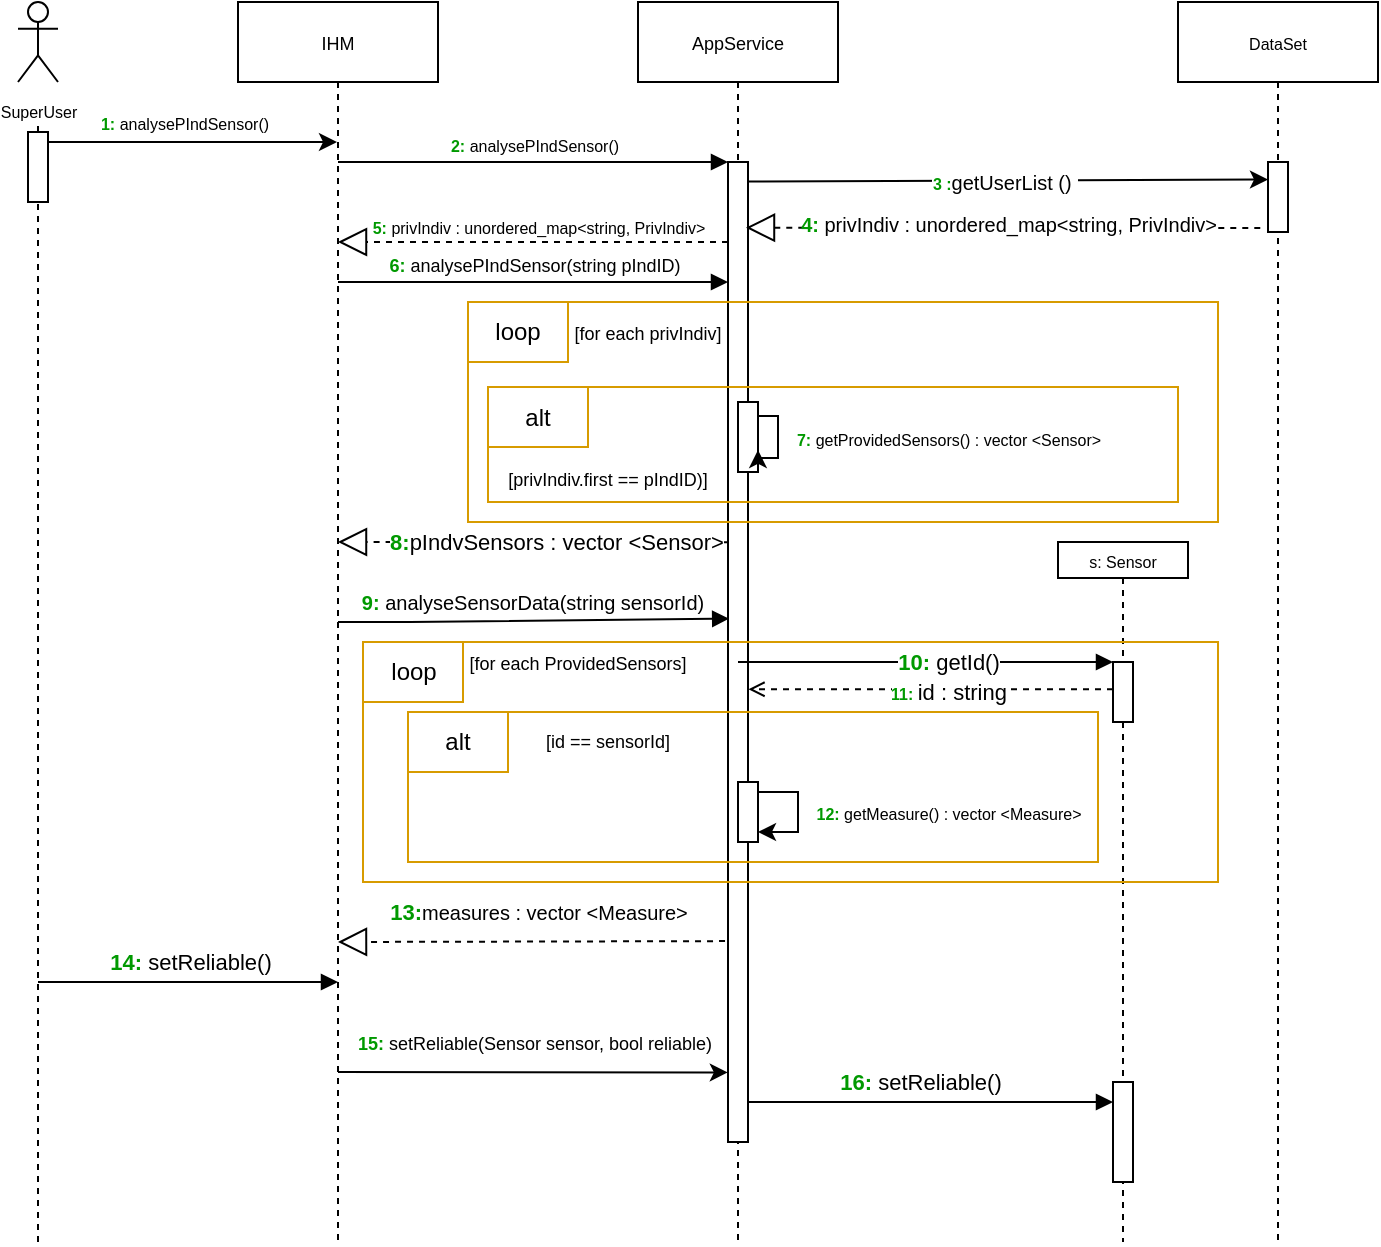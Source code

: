 <mxfile version="21.3.6" type="github">
  <diagram name="Page-1" id="U1p5k2ou6aDQazZYMd7k">
    <mxGraphModel dx="1072" dy="602" grid="1" gridSize="10" guides="1" tooltips="1" connect="1" arrows="1" fold="1" page="1" pageScale="1" pageWidth="1169" pageHeight="827" math="0" shadow="0">
      <root>
        <mxCell id="0" />
        <mxCell id="1" parent="0" />
        <mxCell id="GppKYo8j6UHfjYzBci3K-132" value="&lt;font style=&quot;font-size: 9px;&quot;&gt;AppService&lt;/font&gt;" style="shape=umlLifeline;perimeter=lifelinePerimeter;whiteSpace=wrap;html=1;container=0;dropTarget=0;collapsible=0;recursiveResize=0;outlineConnect=0;portConstraint=eastwest;newEdgeStyle={&quot;edgeStyle&quot;:&quot;elbowEdgeStyle&quot;,&quot;elbow&quot;:&quot;vertical&quot;,&quot;curved&quot;:0,&quot;rounded&quot;:0};" parent="1" vertex="1">
          <mxGeometry x="390" y="60" width="100" height="620" as="geometry" />
        </mxCell>
        <mxCell id="GppKYo8j6UHfjYzBci3K-133" value="&lt;font style=&quot;font-size: 8px;&quot;&gt;&lt;b&gt;&lt;font color=&quot;#009900&quot;&gt;2:&lt;/font&gt; &lt;/b&gt;analysePIndSensor()&lt;/font&gt;" style="html=1;verticalAlign=bottom;endArrow=block;edgeStyle=elbowEdgeStyle;elbow=vertical;curved=0;rounded=0;" parent="1" source="t2bb7w7B9sQ-DITIagqw-6" edge="1">
          <mxGeometry x="0.001" relative="1" as="geometry">
            <mxPoint x="260" y="140" as="sourcePoint" />
            <Array as="points">
              <mxPoint x="350" y="140" />
            </Array>
            <mxPoint x="435" y="140" as="targetPoint" />
            <mxPoint as="offset" />
          </mxGeometry>
        </mxCell>
        <mxCell id="GppKYo8j6UHfjYzBci3K-134" value="&lt;font style=&quot;font-size: 8px;&quot;&gt;DataSet&lt;br&gt;&lt;/font&gt;" style="shape=umlLifeline;perimeter=lifelinePerimeter;whiteSpace=wrap;html=1;container=0;dropTarget=0;collapsible=0;recursiveResize=0;outlineConnect=0;portConstraint=eastwest;newEdgeStyle={&quot;edgeStyle&quot;:&quot;elbowEdgeStyle&quot;,&quot;elbow&quot;:&quot;vertical&quot;,&quot;curved&quot;:0,&quot;rounded&quot;:0};" parent="1" vertex="1">
          <mxGeometry x="660" y="60" width="100" height="620" as="geometry" />
        </mxCell>
        <mxCell id="GppKYo8j6UHfjYzBci3K-178" value="" style="rounded=0;whiteSpace=wrap;html=1;" parent="1" vertex="1">
          <mxGeometry x="435" y="140" width="10" height="490" as="geometry" />
        </mxCell>
        <mxCell id="t2bb7w7B9sQ-DITIagqw-1" value="&lt;font style=&quot;font-size: 8px;&quot;&gt;SuperUser&lt;/font&gt;" style="shape=umlActor;verticalLabelPosition=bottom;verticalAlign=top;html=1;outlineConnect=0;" parent="1" vertex="1">
          <mxGeometry x="80" y="60" width="20" height="40" as="geometry" />
        </mxCell>
        <mxCell id="t2bb7w7B9sQ-DITIagqw-2" value="" style="endArrow=none;dashed=1;html=1;rounded=0;" parent="1" source="t2bb7w7B9sQ-DITIagqw-4" edge="1">
          <mxGeometry width="50" height="50" relative="1" as="geometry">
            <mxPoint x="90" y="390" as="sourcePoint" />
            <mxPoint x="90" y="120" as="targetPoint" />
          </mxGeometry>
        </mxCell>
        <mxCell id="t2bb7w7B9sQ-DITIagqw-3" value="" style="endArrow=none;dashed=1;html=1;rounded=0;" parent="1" target="t2bb7w7B9sQ-DITIagqw-4" edge="1">
          <mxGeometry width="50" height="50" relative="1" as="geometry">
            <mxPoint x="90" y="680" as="sourcePoint" />
            <mxPoint x="89.6" y="137" as="targetPoint" />
          </mxGeometry>
        </mxCell>
        <mxCell id="t2bb7w7B9sQ-DITIagqw-4" value="" style="rounded=0;whiteSpace=wrap;html=1;" parent="1" vertex="1">
          <mxGeometry x="85" y="125" width="10" height="35" as="geometry" />
        </mxCell>
        <mxCell id="t2bb7w7B9sQ-DITIagqw-6" value="&lt;font style=&quot;font-size: 9px;&quot;&gt;IHM&lt;/font&gt;" style="shape=umlLifeline;perimeter=lifelinePerimeter;whiteSpace=wrap;html=1;container=0;dropTarget=0;collapsible=0;recursiveResize=0;outlineConnect=0;portConstraint=eastwest;newEdgeStyle={&quot;edgeStyle&quot;:&quot;elbowEdgeStyle&quot;,&quot;elbow&quot;:&quot;vertical&quot;,&quot;curved&quot;:0,&quot;rounded&quot;:0};" parent="1" vertex="1">
          <mxGeometry x="190" y="60" width="100" height="620" as="geometry" />
        </mxCell>
        <mxCell id="t2bb7w7B9sQ-DITIagqw-11" value="" style="endArrow=classic;html=1;rounded=0;" parent="1" target="t2bb7w7B9sQ-DITIagqw-6" edge="1">
          <mxGeometry width="50" height="50" relative="1" as="geometry">
            <mxPoint x="95" y="130" as="sourcePoint" />
            <mxPoint x="145" y="80" as="targetPoint" />
          </mxGeometry>
        </mxCell>
        <mxCell id="t2bb7w7B9sQ-DITIagqw-13" value="&lt;font style=&quot;font-size: 8px;&quot;&gt;&lt;b style=&quot;border-color: var(--border-color);&quot;&gt;&lt;font style=&quot;border-color: var(--border-color);&quot; color=&quot;#009900&quot;&gt;1:&amp;nbsp;&lt;/font&gt;&lt;/b&gt;analysePIndSensor()&lt;/font&gt;" style="edgeLabel;html=1;align=center;verticalAlign=middle;resizable=0;points=[];" parent="t2bb7w7B9sQ-DITIagqw-11" vertex="1" connectable="0">
          <mxGeometry x="-0.225" y="2" relative="1" as="geometry">
            <mxPoint x="12" y="-8" as="offset" />
          </mxGeometry>
        </mxCell>
        <mxCell id="htGnmACfLVr-9joNBe-F-8" value="" style="whiteSpace=wrap;html=1;" parent="1" vertex="1">
          <mxGeometry x="440" y="260" width="10" height="35" as="geometry" />
        </mxCell>
        <mxCell id="htGnmACfLVr-9joNBe-F-9" value="&lt;font style=&quot;font-size: 8px;&quot;&gt;&lt;b style=&quot;border-color: var(--border-color);&quot;&gt;&lt;font style=&quot;border-color: var(--border-color);&quot; color=&quot;#009900&quot;&gt;7:&lt;/font&gt;&amp;nbsp;&lt;/b&gt;getProvidedSensors() : vector &amp;lt;Sensor&amp;gt;&lt;/font&gt;" style="text;html=1;align=center;verticalAlign=middle;resizable=0;points=[];autosize=1;strokeColor=none;fillColor=none;" parent="1" vertex="1">
          <mxGeometry x="455" y="262.5" width="180" height="30" as="geometry" />
        </mxCell>
        <mxCell id="htGnmACfLVr-9joNBe-F-10" style="edgeStyle=orthogonalEdgeStyle;rounded=0;orthogonalLoop=1;jettySize=auto;html=1;exitX=1;exitY=0.25;exitDx=0;exitDy=0;" parent="1" edge="1">
          <mxGeometry relative="1" as="geometry">
            <mxPoint x="450" y="266.99" as="sourcePoint" />
            <mxPoint x="450" y="283.99" as="targetPoint" />
            <Array as="points">
              <mxPoint x="450" y="267.99" />
              <mxPoint x="460" y="267.99" />
              <mxPoint x="460" y="287.99" />
              <mxPoint x="450" y="287.99" />
            </Array>
          </mxGeometry>
        </mxCell>
        <mxCell id="htGnmACfLVr-9joNBe-F-13" value="" style="endArrow=block;html=1;rounded=0;endFill=1;" parent="1" target="htGnmACfLVr-9joNBe-F-15" edge="1" source="GppKYo8j6UHfjYzBci3K-132">
          <mxGeometry width="50" height="50" relative="1" as="geometry">
            <mxPoint x="440" y="439" as="sourcePoint" />
            <mxPoint x="610" y="439" as="targetPoint" />
            <Array as="points">
              <mxPoint x="450" y="390" />
            </Array>
          </mxGeometry>
        </mxCell>
        <mxCell id="htGnmACfLVr-9joNBe-F-14" value="&lt;b style=&quot;border-color: var(--border-color); caret-color: rgb(0, 153, 0); color: rgb(0, 153, 0);&quot;&gt;10:&amp;nbsp;&lt;/b&gt;getId()" style="edgeLabel;html=1;align=center;verticalAlign=middle;resizable=0;points=[];" parent="htGnmACfLVr-9joNBe-F-13" vertex="1" connectable="0">
          <mxGeometry x="-0.412" y="2" relative="1" as="geometry">
            <mxPoint x="50" y="2" as="offset" />
          </mxGeometry>
        </mxCell>
        <mxCell id="htGnmACfLVr-9joNBe-F-16" value="" style="endArrow=open;html=1;rounded=0;endFill=0;dashed=1;entryX=1.024;entryY=0.538;entryDx=0;entryDy=0;entryPerimeter=0;" parent="1" source="htGnmACfLVr-9joNBe-F-15" edge="1" target="GppKYo8j6UHfjYzBci3K-178">
          <mxGeometry width="50" height="50" relative="1" as="geometry">
            <mxPoint x="620" y="459" as="sourcePoint" />
            <mxPoint x="440" y="470.45" as="targetPoint" />
            <Array as="points" />
          </mxGeometry>
        </mxCell>
        <mxCell id="htGnmACfLVr-9joNBe-F-17" value="&lt;b style=&quot;font-size: 8px;&quot;&gt;&lt;font color=&quot;#009900&quot;&gt;11:&amp;nbsp;&lt;/font&gt;&lt;/b&gt;id : string" style="edgeLabel;html=1;align=center;verticalAlign=middle;resizable=0;points=[];" parent="htGnmACfLVr-9joNBe-F-16" vertex="1" connectable="0">
          <mxGeometry x="0.279" y="1" relative="1" as="geometry">
            <mxPoint x="34" as="offset" />
          </mxGeometry>
        </mxCell>
        <mxCell id="htGnmACfLVr-9joNBe-F-21" value="" style="endArrow=classic;html=1;rounded=0;exitX=0.957;exitY=0.02;exitDx=0;exitDy=0;exitPerimeter=0;entryX=0;entryY=0.25;entryDx=0;entryDy=0;" parent="1" source="GppKYo8j6UHfjYzBci3K-178" target="htGnmACfLVr-9joNBe-F-22" edge="1">
          <mxGeometry width="50" height="50" relative="1" as="geometry">
            <mxPoint x="510" y="260" as="sourcePoint" />
            <mxPoint x="600" y="160" as="targetPoint" />
            <Array as="points" />
          </mxGeometry>
        </mxCell>
        <mxCell id="htGnmACfLVr-9joNBe-F-23" value="&lt;font style=&quot;font-size: 10px;&quot;&gt;&lt;b style=&quot;font-size: 8px;&quot;&gt;&lt;font color=&quot;#009900&quot;&gt;3 :&lt;/font&gt;&lt;/b&gt;getUserList ()&amp;nbsp;&lt;/font&gt;" style="edgeLabel;html=1;align=center;verticalAlign=middle;resizable=0;points=[];" parent="htGnmACfLVr-9joNBe-F-21" vertex="1" connectable="0">
          <mxGeometry x="-0.173" y="-1" relative="1" as="geometry">
            <mxPoint x="21" y="-1" as="offset" />
          </mxGeometry>
        </mxCell>
        <mxCell id="htGnmACfLVr-9joNBe-F-22" value="" style="whiteSpace=wrap;html=1;" parent="1" vertex="1">
          <mxGeometry x="705" y="140" width="10" height="35" as="geometry" />
        </mxCell>
        <mxCell id="htGnmACfLVr-9joNBe-F-27" value="loop" style="rounded=0;whiteSpace=wrap;html=1;fillColor=none;strokeColor=#d79b00;" parent="1" vertex="1">
          <mxGeometry x="305" y="210" width="50" height="30" as="geometry" />
        </mxCell>
        <mxCell id="htGnmACfLVr-9joNBe-F-30" value="alt" style="rounded=0;whiteSpace=wrap;html=1;fillColor=none;strokeColor=#d79b00;" parent="1" vertex="1">
          <mxGeometry x="315" y="252.5" width="50" height="30" as="geometry" />
        </mxCell>
        <mxCell id="htGnmACfLVr-9joNBe-F-31" value="&lt;font style=&quot;font-size: 9px;&quot;&gt;[privIndiv.first == pIndID)]&lt;/font&gt;" style="text;html=1;strokeColor=none;fillColor=none;align=center;verticalAlign=middle;whiteSpace=wrap;rounded=0;labelBackgroundColor=default;" parent="1" vertex="1">
          <mxGeometry x="300" y="282.5" width="150" height="30" as="geometry" />
        </mxCell>
        <mxCell id="htGnmACfLVr-9joNBe-F-32" value="&lt;font style=&quot;font-size: 9px;&quot;&gt;[for each privIndiv]&lt;/font&gt;" style="text;html=1;strokeColor=none;fillColor=none;align=center;verticalAlign=middle;whiteSpace=wrap;rounded=0;labelBackgroundColor=default;" parent="1" vertex="1">
          <mxGeometry x="320" y="210" width="150" height="30" as="geometry" />
        </mxCell>
        <mxCell id="htGnmACfLVr-9joNBe-F-33" value="" style="rounded=0;whiteSpace=wrap;html=1;fillColor=none;strokeColor=#d79b00;" parent="1" vertex="1">
          <mxGeometry x="315" y="252.5" width="345" height="57.5" as="geometry" />
        </mxCell>
        <mxCell id="htGnmACfLVr-9joNBe-F-34" value="alt" style="rounded=0;whiteSpace=wrap;html=1;fillColor=none;strokeColor=#d79b00;" parent="1" vertex="1">
          <mxGeometry x="275" y="415" width="50" height="30" as="geometry" />
        </mxCell>
        <mxCell id="htGnmACfLVr-9joNBe-F-36" value="" style="rounded=0;whiteSpace=wrap;html=1;fillColor=none;strokeColor=#d79b00;" parent="1" vertex="1">
          <mxGeometry x="305" y="210" width="375" height="110" as="geometry" />
        </mxCell>
        <mxCell id="htGnmACfLVr-9joNBe-F-40" value="&lt;font style=&quot;font-size: 9px;&quot;&gt;[id == sensorId]&lt;/font&gt;" style="text;html=1;strokeColor=none;fillColor=none;align=center;verticalAlign=middle;whiteSpace=wrap;rounded=0;labelBackgroundColor=default;" parent="1" vertex="1">
          <mxGeometry x="300" y="413.5" width="150" height="30" as="geometry" />
        </mxCell>
        <mxCell id="htGnmACfLVr-9joNBe-F-42" value="" style="endArrow=block;html=1;rounded=0;endFill=1;" parent="1" edge="1" target="htGnmACfLVr-9joNBe-F-41">
          <mxGeometry width="50" height="50" relative="1" as="geometry">
            <mxPoint x="445" y="610" as="sourcePoint" />
            <mxPoint x="632.5" y="610" as="targetPoint" />
            <Array as="points">
              <mxPoint x="485" y="610" />
            </Array>
          </mxGeometry>
        </mxCell>
        <mxCell id="htGnmACfLVr-9joNBe-F-43" value="&lt;b style=&quot;border-color: var(--border-color); caret-color: rgb(0, 153, 0); color: rgb(0, 153, 0);&quot;&gt;16:&amp;nbsp;&lt;/b&gt;setReliable()" style="edgeLabel;html=1;align=center;verticalAlign=middle;resizable=0;points=[];" parent="htGnmACfLVr-9joNBe-F-42" vertex="1" connectable="0">
          <mxGeometry x="-0.412" y="2" relative="1" as="geometry">
            <mxPoint x="32" y="-8" as="offset" />
          </mxGeometry>
        </mxCell>
        <mxCell id="htGnmACfLVr-9joNBe-F-51" value="&lt;font style=&quot;font-size: 8px;&quot;&gt;s: Sensor&lt;br&gt;&lt;/font&gt;" style="shape=umlLifeline;perimeter=lifelinePerimeter;whiteSpace=wrap;html=1;container=0;dropTarget=0;collapsible=0;recursiveResize=0;outlineConnect=0;portConstraint=eastwest;newEdgeStyle={&quot;edgeStyle&quot;:&quot;elbowEdgeStyle&quot;,&quot;elbow&quot;:&quot;vertical&quot;,&quot;curved&quot;:0,&quot;rounded&quot;:0};size=18;" parent="1" vertex="1">
          <mxGeometry x="600" y="330" width="65" height="350" as="geometry" />
        </mxCell>
        <mxCell id="htGnmACfLVr-9joNBe-F-15" value="" style="html=1;points=[];perimeter=orthogonalPerimeter;outlineConnect=0;targetShapes=umlLifeline;portConstraint=eastwest;newEdgeStyle={&quot;edgeStyle&quot;:&quot;elbowEdgeStyle&quot;,&quot;elbow&quot;:&quot;vertical&quot;,&quot;curved&quot;:0,&quot;rounded&quot;:0};" parent="htGnmACfLVr-9joNBe-F-51" vertex="1">
          <mxGeometry x="27.5" y="60" width="10" height="30" as="geometry" />
        </mxCell>
        <mxCell id="htGnmACfLVr-9joNBe-F-41" value="" style="html=1;points=[];perimeter=orthogonalPerimeter;outlineConnect=0;targetShapes=umlLifeline;portConstraint=eastwest;newEdgeStyle={&quot;edgeStyle&quot;:&quot;elbowEdgeStyle&quot;,&quot;elbow&quot;:&quot;vertical&quot;,&quot;curved&quot;:0,&quot;rounded&quot;:0};" parent="htGnmACfLVr-9joNBe-F-51" vertex="1">
          <mxGeometry x="27.5" y="270" width="10" height="50" as="geometry" />
        </mxCell>
        <mxCell id="htGnmACfLVr-9joNBe-F-54" value="" style="rounded=0;whiteSpace=wrap;html=1;fillColor=none;strokeColor=#d79b00;" parent="1" vertex="1">
          <mxGeometry x="275" y="415" width="345" height="75" as="geometry" />
        </mxCell>
        <mxCell id="htGnmACfLVr-9joNBe-F-69" value="" style="endArrow=block;html=1;rounded=0;endFill=1;" parent="1" edge="1">
          <mxGeometry width="50" height="50" relative="1" as="geometry">
            <mxPoint x="90" y="550" as="sourcePoint" />
            <mxPoint x="240" y="550" as="targetPoint" />
            <Array as="points">
              <mxPoint x="130" y="550" />
            </Array>
          </mxGeometry>
        </mxCell>
        <mxCell id="htGnmACfLVr-9joNBe-F-70" value="&lt;b style=&quot;border-color: var(--border-color); caret-color: rgb(0, 153, 0); color: rgb(0, 153, 0);&quot;&gt;14:&amp;nbsp;&lt;/b&gt;setReliable()" style="edgeLabel;html=1;align=center;verticalAlign=middle;resizable=0;points=[];" parent="htGnmACfLVr-9joNBe-F-69" vertex="1" connectable="0">
          <mxGeometry x="-0.412" y="2" relative="1" as="geometry">
            <mxPoint x="32" y="-8" as="offset" />
          </mxGeometry>
        </mxCell>
        <mxCell id="2kMjdmO5oXBdjFKnev4r-8" value="" style="endArrow=block;dashed=1;endFill=0;endSize=12;html=1;rounded=0;exitX=-0.02;exitY=0.388;exitDx=0;exitDy=0;exitPerimeter=0;" edge="1" parent="1" source="GppKYo8j6UHfjYzBci3K-178" target="t2bb7w7B9sQ-DITIagqw-6">
          <mxGeometry width="160" relative="1" as="geometry">
            <mxPoint x="430" y="330" as="sourcePoint" />
            <mxPoint x="520" y="370" as="targetPoint" />
            <Array as="points">
              <mxPoint x="290" y="330" />
            </Array>
          </mxGeometry>
        </mxCell>
        <mxCell id="2kMjdmO5oXBdjFKnev4r-9" value="&lt;b style=&quot;border-color: var(--border-color); caret-color: rgb(0, 153, 0); color: rgb(0, 153, 0);&quot;&gt;8:&lt;/b&gt;pIndvSensors : vector &amp;lt;Sensor&amp;gt;" style="edgeLabel;html=1;align=center;verticalAlign=middle;resizable=0;points=[];" vertex="1" connectable="0" parent="2kMjdmO5oXBdjFKnev4r-8">
          <mxGeometry x="0.285" y="-2" relative="1" as="geometry">
            <mxPoint x="39" y="2" as="offset" />
          </mxGeometry>
        </mxCell>
        <mxCell id="2kMjdmO5oXBdjFKnev4r-19" value="" style="endArrow=block;html=1;rounded=0;endFill=1;entryX=0.059;entryY=0.466;entryDx=0;entryDy=0;entryPerimeter=0;" edge="1" parent="1" source="t2bb7w7B9sQ-DITIagqw-6" target="GppKYo8j6UHfjYzBci3K-178">
          <mxGeometry width="50" height="50" relative="1" as="geometry">
            <mxPoint x="240" y="370" as="sourcePoint" />
            <mxPoint x="430" y="370" as="targetPoint" />
            <Array as="points">
              <mxPoint x="276" y="370" />
            </Array>
          </mxGeometry>
        </mxCell>
        <mxCell id="2kMjdmO5oXBdjFKnev4r-20" value="&lt;font style=&quot;font-size: 10px;&quot;&gt;&lt;b style=&quot;border-color: var(--border-color); caret-color: rgb(0, 153, 0); color: rgb(0, 153, 0);&quot;&gt;9:&amp;nbsp;&lt;/b&gt;analyseSensorData(string sensorId)&lt;/font&gt;" style="edgeLabel;html=1;align=center;verticalAlign=middle;resizable=0;points=[];" vertex="1" connectable="0" parent="2kMjdmO5oXBdjFKnev4r-19">
          <mxGeometry x="-0.412" y="2" relative="1" as="geometry">
            <mxPoint x="39" y="-8" as="offset" />
          </mxGeometry>
        </mxCell>
        <mxCell id="2kMjdmO5oXBdjFKnev4r-21" value="" style="rounded=0;whiteSpace=wrap;html=1;fillColor=none;strokeColor=#d79b00;" vertex="1" parent="1">
          <mxGeometry x="252.5" y="380" width="427.5" height="120" as="geometry" />
        </mxCell>
        <mxCell id="2kMjdmO5oXBdjFKnev4r-22" value="loop" style="rounded=0;whiteSpace=wrap;html=1;fillColor=none;strokeColor=#d79b00;" vertex="1" parent="1">
          <mxGeometry x="252.5" y="380" width="50" height="30" as="geometry" />
        </mxCell>
        <mxCell id="2kMjdmO5oXBdjFKnev4r-23" value="&lt;font style=&quot;font-size: 9px;&quot;&gt;[for each ProvidedSensors]&lt;/font&gt;" style="text;html=1;strokeColor=none;fillColor=none;align=center;verticalAlign=middle;whiteSpace=wrap;rounded=0;labelBackgroundColor=default;" vertex="1" parent="1">
          <mxGeometry x="285" y="375" width="150" height="30" as="geometry" />
        </mxCell>
        <mxCell id="2kMjdmO5oXBdjFKnev4r-24" value="" style="html=1;points=[];perimeter=orthogonalPerimeter;outlineConnect=0;targetShapes=umlLifeline;portConstraint=eastwest;newEdgeStyle={&quot;edgeStyle&quot;:&quot;elbowEdgeStyle&quot;,&quot;elbow&quot;:&quot;vertical&quot;,&quot;curved&quot;:0,&quot;rounded&quot;:0};" vertex="1" parent="1">
          <mxGeometry x="440" y="450" width="10" height="30" as="geometry" />
        </mxCell>
        <mxCell id="2kMjdmO5oXBdjFKnev4r-26" value="" style="endArrow=classic;html=1;rounded=0;" edge="1" parent="1" source="2kMjdmO5oXBdjFKnev4r-24" target="2kMjdmO5oXBdjFKnev4r-24">
          <mxGeometry width="50" height="50" relative="1" as="geometry">
            <mxPoint x="510" y="530" as="sourcePoint" />
            <mxPoint x="560" y="480" as="targetPoint" />
          </mxGeometry>
        </mxCell>
        <mxCell id="2kMjdmO5oXBdjFKnev4r-27" value="&lt;font style=&quot;font-size: 8px;&quot;&gt;&lt;b&gt;&lt;font color=&quot;#009900&quot;&gt;12:&amp;nbsp;&lt;/font&gt;&lt;/b&gt;getMeasure() : vector &amp;lt;Measure&amp;gt;&lt;/font&gt;" style="edgeLabel;html=1;align=center;verticalAlign=middle;resizable=0;points=[];" vertex="1" connectable="0" parent="2kMjdmO5oXBdjFKnev4r-26">
          <mxGeometry x="-0.065" y="1" relative="1" as="geometry">
            <mxPoint x="74" y="2" as="offset" />
          </mxGeometry>
        </mxCell>
        <mxCell id="2kMjdmO5oXBdjFKnev4r-37" value="" style="endArrow=block;dashed=1;endFill=0;endSize=12;html=1;rounded=0;exitX=-0.148;exitY=0.795;exitDx=0;exitDy=0;exitPerimeter=0;" edge="1" parent="1" source="GppKYo8j6UHfjYzBci3K-178" target="t2bb7w7B9sQ-DITIagqw-6">
          <mxGeometry width="160" relative="1" as="geometry">
            <mxPoint x="270" y="550" as="sourcePoint" />
            <mxPoint x="430" y="550" as="targetPoint" />
            <Array as="points">
              <mxPoint x="240" y="530" />
            </Array>
          </mxGeometry>
        </mxCell>
        <mxCell id="2kMjdmO5oXBdjFKnev4r-38" value="&lt;font style=&quot;font-size: 10px;&quot;&gt;&lt;b style=&quot;border-color: var(--border-color); font-size: 11px; caret-color: rgb(0, 153, 0); color: rgb(0, 153, 0);&quot;&gt;13:&lt;/b&gt;measures : vector &amp;lt;Measure&amp;gt;&lt;/font&gt;" style="edgeLabel;html=1;align=center;verticalAlign=middle;resizable=0;points=[];" vertex="1" connectable="0" parent="2kMjdmO5oXBdjFKnev4r-37">
          <mxGeometry x="0.188" y="-3" relative="1" as="geometry">
            <mxPoint x="21" y="-12" as="offset" />
          </mxGeometry>
        </mxCell>
        <mxCell id="2kMjdmO5oXBdjFKnev4r-44" value="" style="endArrow=classic;html=1;rounded=0;entryX=-0.01;entryY=0.929;entryDx=0;entryDy=0;entryPerimeter=0;" edge="1" parent="1" target="GppKYo8j6UHfjYzBci3K-178">
          <mxGeometry width="50" height="50" relative="1" as="geometry">
            <mxPoint x="240" y="595" as="sourcePoint" />
            <mxPoint x="430" y="595" as="targetPoint" />
          </mxGeometry>
        </mxCell>
        <mxCell id="2kMjdmO5oXBdjFKnev4r-45" value="&lt;font style=&quot;font-size: 9px;&quot;&gt;&lt;b style=&quot;border-color: var(--border-color); caret-color: rgb(0, 153, 0); color: rgb(0, 153, 0);&quot;&gt;15:&amp;nbsp;&lt;/b&gt;setReliable(Sensor sensor, bool reliable)&lt;/font&gt;" style="edgeLabel;html=1;align=center;verticalAlign=middle;resizable=0;points=[];" vertex="1" connectable="0" parent="2kMjdmO5oXBdjFKnev4r-44">
          <mxGeometry x="-0.159" y="3" relative="1" as="geometry">
            <mxPoint x="16" y="-12" as="offset" />
          </mxGeometry>
        </mxCell>
        <mxCell id="2kMjdmO5oXBdjFKnev4r-49" value="" style="endArrow=block;dashed=1;endFill=0;endSize=12;html=1;rounded=0;" edge="1" parent="1">
          <mxGeometry width="160" relative="1" as="geometry">
            <mxPoint x="435" y="180" as="sourcePoint" />
            <mxPoint x="240" y="180" as="targetPoint" />
            <Array as="points">
              <mxPoint x="285" y="180" />
            </Array>
          </mxGeometry>
        </mxCell>
        <mxCell id="2kMjdmO5oXBdjFKnev4r-50" value="&lt;font style=&quot;font-size: 8px;&quot;&gt;&lt;b&gt;&lt;font color=&quot;#009900&quot;&gt;5:&amp;nbsp;&lt;/font&gt;&lt;/b&gt;privIndiv : unordered_map&amp;lt;string, PrivIndiv&amp;gt;&lt;/font&gt;" style="edgeLabel;html=1;align=center;verticalAlign=middle;resizable=0;points=[];" vertex="1" connectable="0" parent="2kMjdmO5oXBdjFKnev4r-49">
          <mxGeometry x="0.285" y="-2" relative="1" as="geometry">
            <mxPoint x="30" y="-6" as="offset" />
          </mxGeometry>
        </mxCell>
        <mxCell id="2kMjdmO5oXBdjFKnev4r-51" value="" style="endArrow=block;dashed=1;endFill=0;endSize=12;html=1;rounded=0;exitX=-0.386;exitY=0.943;exitDx=0;exitDy=0;exitPerimeter=0;entryX=0.9;entryY=0.067;entryDx=0;entryDy=0;entryPerimeter=0;" edge="1" parent="1" source="htGnmACfLVr-9joNBe-F-22" target="GppKYo8j6UHfjYzBci3K-178">
          <mxGeometry width="160" relative="1" as="geometry">
            <mxPoint x="675" y="175" as="sourcePoint" />
            <mxPoint x="450" y="173" as="targetPoint" />
            <Array as="points" />
          </mxGeometry>
        </mxCell>
        <mxCell id="2kMjdmO5oXBdjFKnev4r-52" value="&lt;font style=&quot;font-size: 10px;&quot;&gt;&lt;b&gt;&lt;font color=&quot;#009900&quot;&gt;4:&amp;nbsp;&lt;/font&gt;&lt;/b&gt;privIndiv : unordered_map&amp;lt;string, PrivIndiv&amp;gt;&lt;/font&gt;" style="edgeLabel;html=1;align=center;verticalAlign=middle;resizable=0;points=[];" vertex="1" connectable="0" parent="2kMjdmO5oXBdjFKnev4r-51">
          <mxGeometry x="0.285" y="-2" relative="1" as="geometry">
            <mxPoint x="39" as="offset" />
          </mxGeometry>
        </mxCell>
        <mxCell id="2kMjdmO5oXBdjFKnev4r-53" value="&lt;font style=&quot;font-size: 9px;&quot;&gt;&lt;b&gt;&lt;font color=&quot;#009900&quot;&gt;6:&lt;/font&gt; &lt;/b&gt;analysePIndSensor(string pIndID)&lt;/font&gt;" style="html=1;verticalAlign=bottom;endArrow=block;edgeStyle=elbowEdgeStyle;elbow=vertical;curved=0;rounded=0;" edge="1" parent="1">
          <mxGeometry x="0.001" relative="1" as="geometry">
            <mxPoint x="240" y="200" as="sourcePoint" />
            <Array as="points">
              <mxPoint x="350" y="200" />
            </Array>
            <mxPoint x="435" y="200" as="targetPoint" />
            <mxPoint as="offset" />
          </mxGeometry>
        </mxCell>
      </root>
    </mxGraphModel>
  </diagram>
</mxfile>
